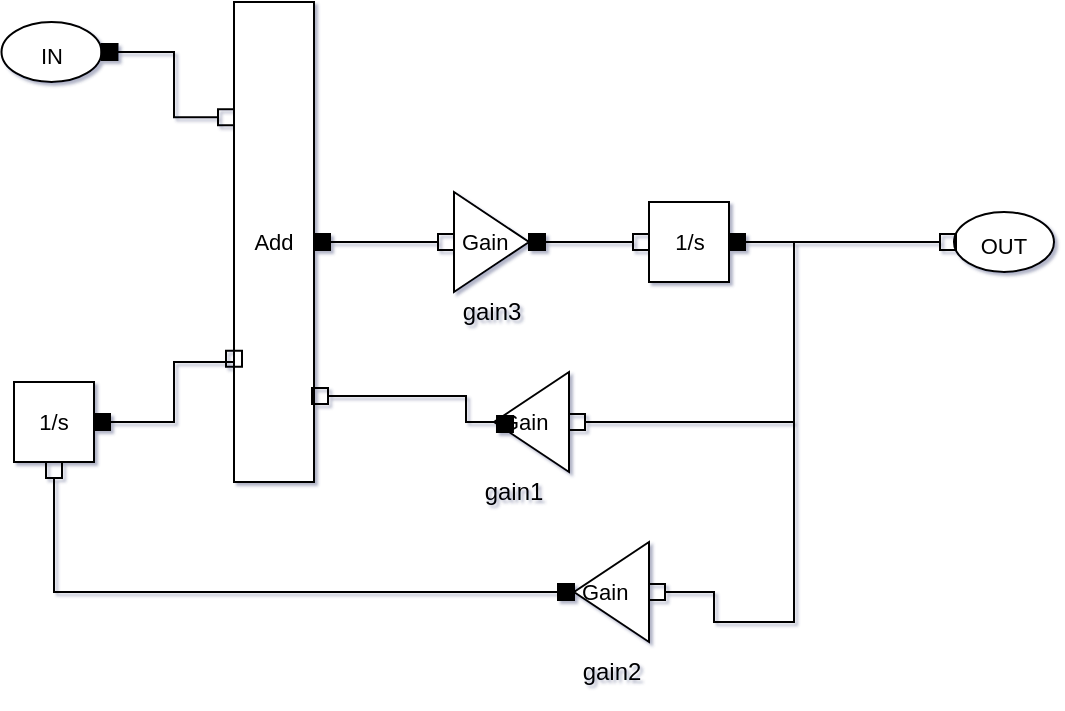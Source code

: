<mxfile>
    <diagram id="-AUvoxmyR2D6E3jA4wAn" name="Page-1">
        <mxGraphModel dx="680" dy="667" grid="1" gridSize="10" guides="1" tooltips="1" connect="1" arrows="1" fold="1" page="1" pageScale="1" pageWidth="827" pageHeight="1169" math="0" shadow="1">
            <root>
                <mxCell id="0"/>
                <mxCell id="1" parent="0"/>
                <object label="&lt;font style=&quot;font-size: 11px;&quot;&gt;IN&lt;/font&gt;" block="Inport" type="block" name="in" id="2">
                    <mxCell style="ellipse;whiteSpace=wrap;html=1;fontSize=18;points=[[1,0.5,0,0,0]];" vertex="1" parent="1">
                        <mxGeometry x="113.75" y="240" width="50" height="30" as="geometry"/>
                    </mxCell>
                </object>
                <object label="&lt;font style=&quot;font-size: 11px;&quot;&gt;OUT&lt;/font&gt;" block="Outport" type="block" name="out" id="3">
                    <mxCell style="ellipse;whiteSpace=wrap;html=1;fontSize=18;points=[[0.02,0.5,0,0,0]];" vertex="1" parent="1">
                        <mxGeometry x="590" y="335" width="50" height="30" as="geometry"/>
                    </mxCell>
                </object>
                <object label="Gain" block="Gain" K="R" type="block" name="" id="4">
                    <mxCell style="triangle;html=1;points=[[0,0.5,0,0,0],[1,0.5,0,0,0]];whiteSpace=wrap;fontSize=11;align=left;spacingLeft=2;flipH=1;snapToPoint=0;metaEdit=1;" vertex="1" parent="1">
                        <mxGeometry x="360" y="415" width="37.5" height="50" as="geometry"/>
                    </mxCell>
                </object>
                <object label="Gain" block="Gain" K="1/C" type="block" name="" id="5">
                    <mxCell style="triangle;html=1;points=[[0,0.5,0,0,0],[1,0.5,0,0,0]];whiteSpace=wrap;fontSize=11;align=left;spacingLeft=2;flipH=1;" vertex="1" parent="1">
                        <mxGeometry x="400" y="500" width="37.5" height="50" as="geometry"/>
                    </mxCell>
                </object>
                <object label="Gain" block="Gain" K="1/L" type="block" name="" id="6">
                    <mxCell style="triangle;html=1;points=[[0,0.5,0,0,0],[1,0.5,0,0,0]];whiteSpace=wrap;fontSize=11;align=left;spacingLeft=2;connectable=1;noLabel=0;snapToPoint=1;metaEdit=1;perimeter=trianglePerimeter;" vertex="1" parent="1">
                        <mxGeometry x="340" y="325" width="37.5" height="50" as="geometry"/>
                    </mxCell>
                </object>
                <object label="&lt;font style=&quot;font-size: 11px;&quot;&gt;1/s&lt;/font&gt;" block="Integrator" initialcondition="0" type="block" name="" id="7">
                    <mxCell style="whiteSpace=wrap;html=1;aspect=fixed;fontSize=11;points=[[0,0.5,0,0,0],[1,0.5,0,0,0]];snapToPoint=1;" vertex="1" parent="1">
                        <mxGeometry x="437.5" y="330" width="40" height="40" as="geometry"/>
                    </mxCell>
                </object>
                <object label="&lt;font style=&quot;font-size: 11px;&quot;&gt;1/s&lt;/font&gt;" block="Integrator" initialcondition="0" type="block" name="" id="8">
                    <mxCell style="whiteSpace=wrap;html=1;aspect=fixed;fontSize=11;points=[[0,0.5,0,0,0],[1,0.5,0,0,0]];" vertex="1" parent="1">
                        <mxGeometry x="120" y="420" width="40" height="40" as="geometry"/>
                    </mxCell>
                </object>
                <object label="Add" block="Add" signs="[:+, :-, :-]" type="block" name="" id="9">
                    <mxCell style="rounded=0;whiteSpace=wrap;html=1;fontSize=11;points=[[0,0.24,0,0,0],[0,0.76,0,0,0],[1,0.5,0,0,0]];" vertex="1" parent="1">
                        <mxGeometry x="230" y="230" width="40" height="240" as="geometry"/>
                    </mxCell>
                </object>
                <object label="" type="line" source="out" target="in2" id="10">
                    <mxCell style="endArrow=box;html=1;endFill=0;startArrow=box;startFill=1;strokeWidth=1;edgeStyle=orthogonalEdgeStyle;rounded=0;exitX=1;exitY=0.5;exitDx=0;exitDy=0;exitPerimeter=0;entryX=0;entryY=0.76;entryDx=0;entryDy=0;entryPerimeter=0;" edge="1" parent="1" source="8" target="9">
                        <mxGeometry width="50" height="50" relative="1" as="geometry">
                            <mxPoint x="470" y="340" as="sourcePoint"/>
                            <mxPoint x="190" y="410" as="targetPoint"/>
                            <Array as="points">
                                <mxPoint x="200" y="440"/>
                                <mxPoint x="200" y="410"/>
                                <mxPoint x="230" y="410"/>
                            </Array>
                        </mxGeometry>
                    </mxCell>
                </object>
                <object label="" type="line" source="out" target="in3" id="14">
                    <mxCell style="endArrow=box;html=1;endFill=0;startArrow=box;startFill=1;strokeWidth=1;edgeStyle=orthogonalEdgeStyle;rounded=0;exitX=0.853;exitY=0.44;exitDx=0;exitDy=0;exitPerimeter=0;entryX=0.975;entryY=0.821;entryDx=0;entryDy=0;entryPerimeter=0;" edge="1" parent="1" source="4" target="9">
                        <mxGeometry width="50" height="50" relative="1" as="geometry">
                            <mxPoint x="200" y="349.5" as="sourcePoint"/>
                            <mxPoint x="271" y="440" as="targetPoint"/>
                            <Array as="points">
                                <mxPoint x="366" y="440"/>
                                <mxPoint x="346" y="440"/>
                                <mxPoint x="346" y="427"/>
                            </Array>
                        </mxGeometry>
                    </mxCell>
                </object>
                <object label="" type="line" source="out" target="in1" id="18">
                    <mxCell style="endArrow=box;html=1;endFill=0;startArrow=box;startFill=1;strokeWidth=1;edgeStyle=orthogonalEdgeStyle;rounded=0;exitX=1;exitY=0.5;exitDx=0;exitDy=0;exitPerimeter=0;entryX=0;entryY=0.24;entryDx=0;entryDy=0;entryPerimeter=0;" edge="1" parent="1" source="2" target="9">
                        <mxGeometry width="50" height="50" relative="1" as="geometry">
                            <mxPoint x="210" y="200" as="sourcePoint"/>
                            <mxPoint x="330" y="200" as="targetPoint"/>
                            <Array as="points">
                                <mxPoint x="200" y="255"/>
                                <mxPoint x="200" y="288"/>
                            </Array>
                        </mxGeometry>
                    </mxCell>
                </object>
                <object label="" type="line" source="out" target="in" id="22">
                    <mxCell style="endArrow=box;html=1;endFill=0;startArrow=box;startFill=1;strokeWidth=1;edgeStyle=orthogonalEdgeStyle;rounded=0;exitX=1;exitY=0.5;exitDx=0;exitDy=0;exitPerimeter=0;entryX=0;entryY=0.5;entryDx=0;entryDy=0;entryPerimeter=0;" edge="1" parent="1" source="9" target="6">
                        <mxGeometry width="50" height="50" relative="1" as="geometry">
                            <mxPoint x="470" y="340" as="sourcePoint"/>
                            <mxPoint x="590" y="340" as="targetPoint"/>
                            <Array as="points">
                                <mxPoint x="310" y="350"/>
                                <mxPoint x="310" y="350"/>
                            </Array>
                        </mxGeometry>
                    </mxCell>
                </object>
                <object label="" type="line" source="out" target="in" id="26">
                    <mxCell style="endArrow=box;html=1;endFill=0;startArrow=box;startFill=1;strokeWidth=1;edgeStyle=orthogonalEdgeStyle;rounded=0;entryX=0;entryY=0.5;entryDx=0;entryDy=0;entryPerimeter=0;snapToPoint=1;exitX=1;exitY=0.5;exitDx=0;exitDy=0;exitPerimeter=0;" edge="1" parent="1" source="6" target="7">
                        <mxGeometry width="50" height="50" relative="1" as="geometry">
                            <mxPoint x="400" y="290" as="sourcePoint"/>
                            <mxPoint x="610" y="340" as="targetPoint"/>
                            <Array as="points"/>
                        </mxGeometry>
                    </mxCell>
                </object>
                <object label="" type="line" source="out" target="in" id="30">
                    <mxCell style="endArrow=box;html=1;endFill=0;startArrow=box;startFill=1;strokeWidth=1;edgeStyle=orthogonalEdgeStyle;rounded=0;entryX=0.02;entryY=0.5;entryDx=0;entryDy=0;entryPerimeter=0;snapToPoint=1;" edge="1" parent="1" source="7" target="3">
                        <mxGeometry width="50" height="50" relative="1" as="geometry">
                            <mxPoint x="480" y="350" as="sourcePoint"/>
                            <mxPoint x="550" y="300" as="targetPoint"/>
                            <Array as="points"/>
                        </mxGeometry>
                    </mxCell>
                </object>
                <object label="" type="line" source="out" target="in" id="34">
                    <mxCell style="endArrow=box;html=1;endFill=0;startArrow=box;startFill=1;strokeWidth=1;edgeStyle=orthogonalEdgeStyle;rounded=0;snapToPoint=1;exitX=1;exitY=0.5;exitDx=0;exitDy=0;exitPerimeter=0;" edge="1" parent="1" source="7" target="5">
                        <mxGeometry width="50" height="50" relative="1" as="geometry">
                            <mxPoint x="550" y="390" as="sourcePoint"/>
                            <mxPoint x="470" y="500" as="targetPoint"/>
                            <Array as="points">
                                <mxPoint x="510" y="350"/>
                                <mxPoint x="510" y="540"/>
                                <mxPoint x="470" y="540"/>
                                <mxPoint x="470" y="525"/>
                            </Array>
                        </mxGeometry>
                    </mxCell>
                </object>
                <object label="" type="line" source="out" target="in" id="38">
                    <mxCell style="endArrow=box;html=1;endFill=0;startArrow=box;startFill=1;strokeWidth=1;edgeStyle=orthogonalEdgeStyle;rounded=0;entryX=0;entryY=0.5;entryDx=0;entryDy=0;entryPerimeter=0;snapToPoint=1;exitX=1;exitY=0.5;exitDx=0;exitDy=0;exitPerimeter=0;" edge="1" parent="1" source="7" target="4">
                        <mxGeometry width="50" height="50" relative="1" as="geometry">
                            <mxPoint x="490" y="300" as="sourcePoint"/>
                            <mxPoint x="560" y="260" as="targetPoint"/>
                            <Array as="points">
                                <mxPoint x="510" y="350"/>
                                <mxPoint x="510" y="440"/>
                            </Array>
                        </mxGeometry>
                    </mxCell>
                </object>
                <object label="" type="line" source="out" target="in" id="42">
                    <mxCell style="endArrow=box;html=1;endFill=0;startArrow=box;startFill=1;strokeWidth=1;edgeStyle=orthogonalEdgeStyle;rounded=0;" edge="1" parent="1" source="5" target="8">
                        <mxGeometry width="50" height="50" relative="1" as="geometry">
                            <mxPoint x="230" y="550" as="sourcePoint"/>
                            <mxPoint x="350" y="550" as="targetPoint"/>
                            <Array as="points">
                                <mxPoint x="140" y="525"/>
                            </Array>
                        </mxGeometry>
                    </mxCell>
                </object>
                <mxCell id="46" value="gain2" style="text;strokeColor=none;align=center;fillColor=none;html=1;verticalAlign=middle;whiteSpace=wrap;rounded=0;" vertex="1" parent="1">
                    <mxGeometry x="388.75" y="550" width="60" height="30" as="geometry"/>
                </mxCell>
                <mxCell id="47" value="gain1" style="text;strokeColor=none;align=center;fillColor=none;html=1;verticalAlign=middle;whiteSpace=wrap;rounded=0;" vertex="1" parent="1">
                    <mxGeometry x="340" y="460" width="60" height="30" as="geometry"/>
                </mxCell>
                <mxCell id="48" value="gain3" style="text;strokeColor=none;align=center;fillColor=none;html=1;verticalAlign=middle;whiteSpace=wrap;rounded=0;" vertex="1" parent="1">
                    <mxGeometry x="328.75" y="370" width="60" height="30" as="geometry"/>
                </mxCell>
            </root>
        </mxGraphModel>
    </diagram>
</mxfile>